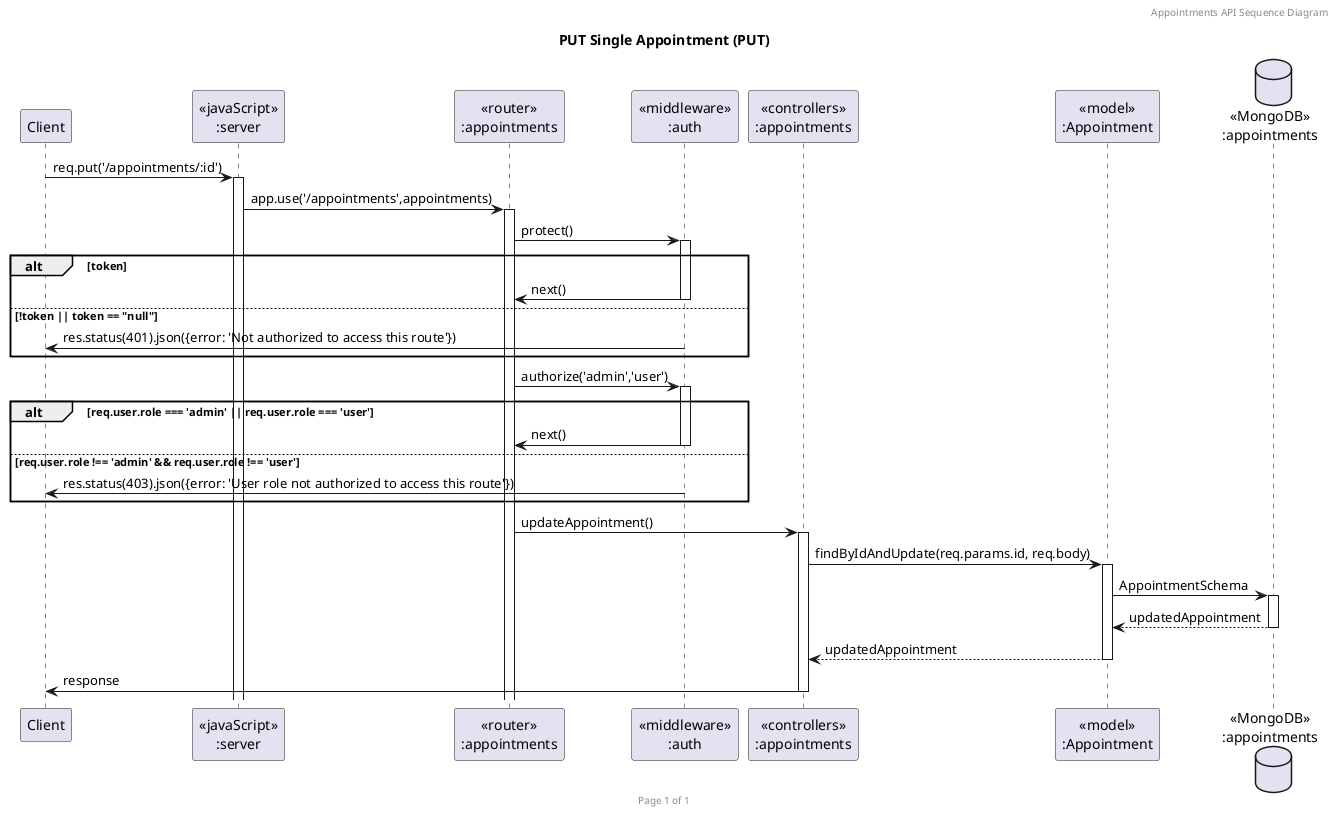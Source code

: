 @startuml PUT Single Appointment (PUT)

header Appointments API Sequence Diagram
footer Page %page% of %lastpage%
title "PUT Single Appointment (PUT)"

participant "Client" as client
participant "<<javaScript>>\n:server" as server
participant "<<router>>\n:appointments" as routerAppointments
participant "<<middleware>>\n:auth" as middlewareAuth
participant "<<controllers>>\n:appointments" as controllersAppointments
participant "<<model>>\n:Appointment" as modelAppointment
database "<<MongoDB>>\n:appointments" as AppointmentsDatabase

client->server ++:req.put('/appointments/:id')
server->routerAppointments ++:app.use('/appointments',appointments)
routerAppointments -> middlewareAuth ++:protect()
alt token
    middlewareAuth -> routerAppointments --:next()
else !token || token == "null"
    middlewareAuth -> client --:res.status(401).json({error: 'Not authorized to access this route'})
end
routerAppointments -> middlewareAuth ++:authorize('admin','user')
alt req.user.role === 'admin' || req.user.role === 'user'
    middlewareAuth -> routerAppointments --:next()
else req.user.role !== 'admin' && req.user.role !== 'user'
    middlewareAuth -> client --:res.status(403).json({error: 'User role not authorized to access this route'})
end
routerAppointments -> controllersAppointments ++:updateAppointment()
controllersAppointments->modelAppointment ++:findByIdAndUpdate(req.params.id, req.body)
modelAppointment ->AppointmentsDatabase ++: AppointmentSchema
AppointmentsDatabase --> modelAppointment --: updatedAppointment
controllersAppointments <-- modelAppointment --:updatedAppointment
controllersAppointments->client --:response

@enduml